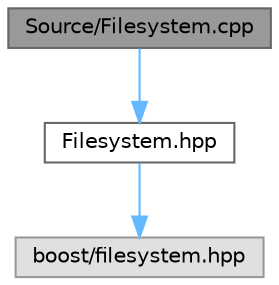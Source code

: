 digraph "Source/Filesystem.cpp"
{
 // INTERACTIVE_SVG=YES
 // LATEX_PDF_SIZE
  bgcolor="transparent";
  edge [fontname=Helvetica,fontsize=10,labelfontname=Helvetica,labelfontsize=10];
  node [fontname=Helvetica,fontsize=10,shape=box,height=0.2,width=0.4];
  Node1 [label="Source/Filesystem.cpp",height=0.2,width=0.4,color="gray40", fillcolor="grey60", style="filled", fontcolor="black",tooltip=" "];
  Node1 -> Node2 [color="steelblue1",style="solid"];
  Node2 [label="Filesystem.hpp",height=0.2,width=0.4,color="grey40", fillcolor="white", style="filled",URL="$_filesystem_8hpp.html",tooltip=" "];
  Node2 -> Node3 [color="steelblue1",style="solid"];
  Node3 [label="boost/filesystem.hpp",height=0.2,width=0.4,color="grey60", fillcolor="#E0E0E0", style="filled",tooltip=" "];
}
